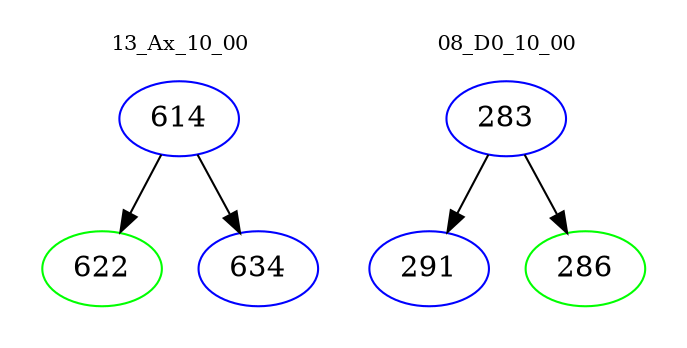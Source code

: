 digraph{
subgraph cluster_0 {
color = white
label = "13_Ax_10_00";
fontsize=10;
T0_614 [label="614", color="blue"]
T0_614 -> T0_622 [color="black"]
T0_622 [label="622", color="green"]
T0_614 -> T0_634 [color="black"]
T0_634 [label="634", color="blue"]
}
subgraph cluster_1 {
color = white
label = "08_D0_10_00";
fontsize=10;
T1_283 [label="283", color="blue"]
T1_283 -> T1_291 [color="black"]
T1_291 [label="291", color="blue"]
T1_283 -> T1_286 [color="black"]
T1_286 [label="286", color="green"]
}
}
